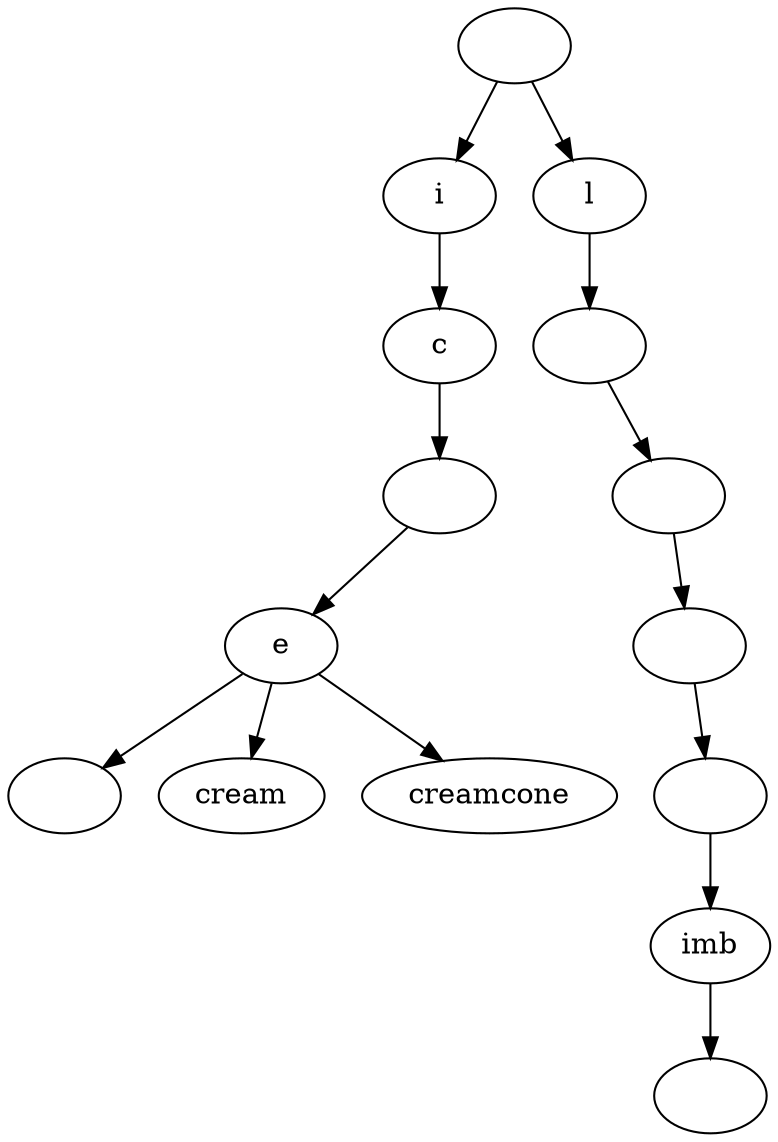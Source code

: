 digraph shortPrefixTree {
//List of Nodes
n_0[label=""];
n_0_0[label="i"];
n_0_0_0[label="c"];
n_0_0_0_0[label=""];
n_0_0_0_0_0[label="e"];
n_0_0_0_0_0_0[label=""];
n_0_0_0_0_0_1[label="cream"];
n_0_0_0_0_0_2[label="creamcone"];
n_0_1[label="l"];
n_0_1_0[label=""];
n_0_1_0_0[label=""];
n_0_1_0_0_0[label=""];
n_0_1_0_0_0_0[label=""];
n_0_1_0_0_0_0_0[label="imb"];
n_0_1_0_0_0_0_0_0[label=""];
// A list of connections between the children
n_0->n_0_0;
n_0_0->n_0_0_0;
n_0_0_0->n_0_0_0_0;
n_0_0_0_0->n_0_0_0_0_0;
n_0_0_0_0_0->n_0_0_0_0_0_0;
n_0_0_0_0_0->n_0_0_0_0_0_1;
n_0_0_0_0_0->n_0_0_0_0_0_2;
n_0->n_0_1;
n_0_1->n_0_1_0;
n_0_1_0->n_0_1_0_0;
n_0_1_0_0->n_0_1_0_0_0;
n_0_1_0_0_0->n_0_1_0_0_0_0;
n_0_1_0_0_0_0->n_0_1_0_0_0_0_0;
n_0_1_0_0_0_0_0->n_0_1_0_0_0_0_0_0;
}